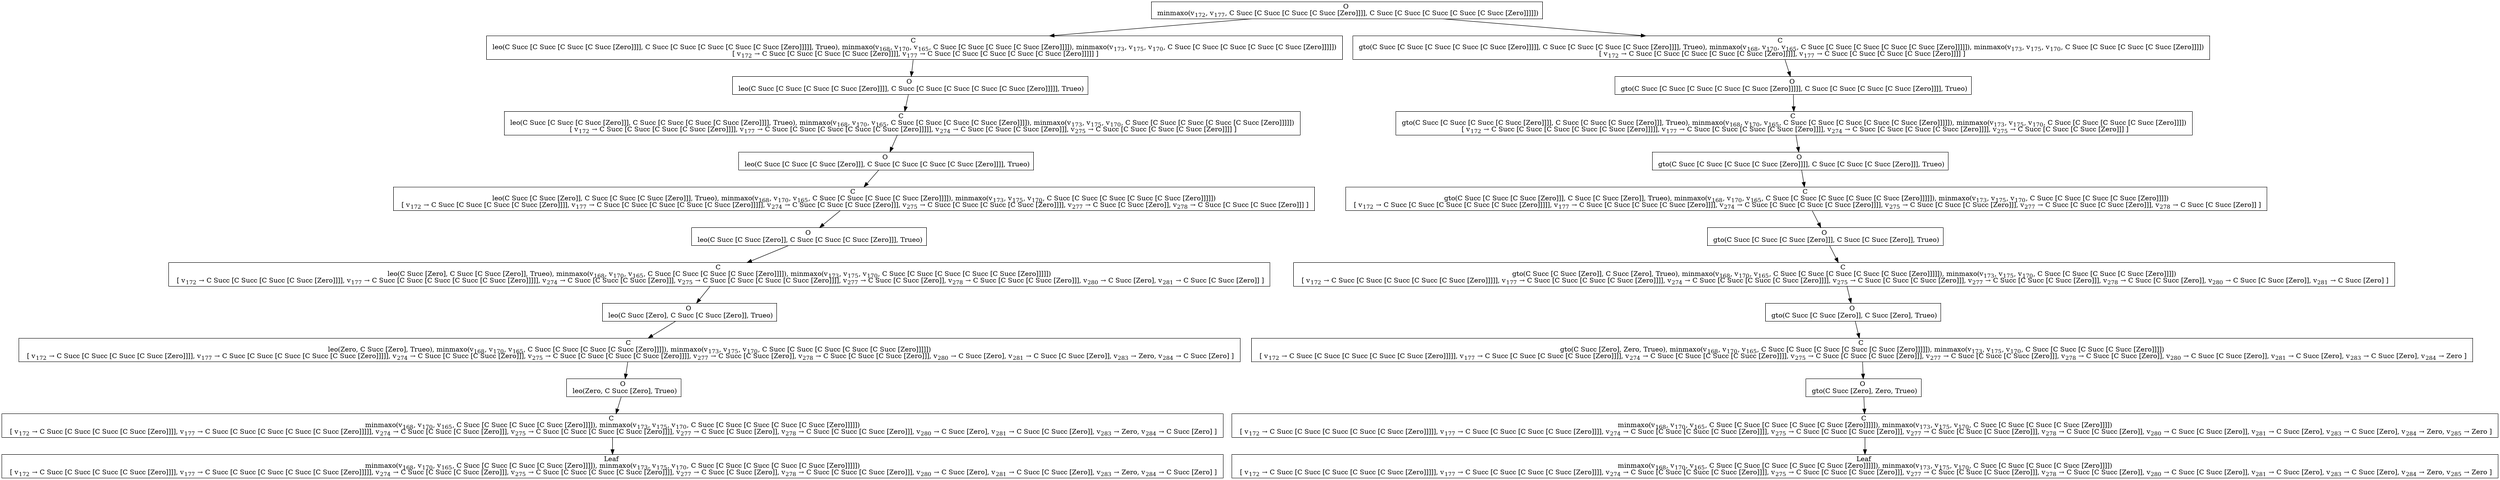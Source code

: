 digraph {
    graph [rankdir=TB
          ,bgcolor=transparent];
    node [shape=box
         ,fillcolor=white
         ,style=filled];
    0 [label=<O <BR/> minmaxo(v<SUB>172</SUB>, v<SUB>177</SUB>, C Succ [C Succ [C Succ [C Succ [Zero]]]], C Succ [C Succ [C Succ [C Succ [C Succ [Zero]]]]])>];
    1 [label=<C <BR/> leo(C Succ [C Succ [C Succ [C Succ [Zero]]]], C Succ [C Succ [C Succ [C Succ [C Succ [Zero]]]]], Trueo), minmaxo(v<SUB>168</SUB>, v<SUB>170</SUB>, v<SUB>165</SUB>, C Succ [C Succ [C Succ [C Succ [Zero]]]]), minmaxo(v<SUB>173</SUB>, v<SUB>175</SUB>, v<SUB>170</SUB>, C Succ [C Succ [C Succ [C Succ [C Succ [Zero]]]]]) <BR/>  [ v<SUB>172</SUB> &rarr; C Succ [C Succ [C Succ [C Succ [Zero]]]], v<SUB>177</SUB> &rarr; C Succ [C Succ [C Succ [C Succ [C Succ [Zero]]]]] ] >];
    2 [label=<C <BR/> gto(C Succ [C Succ [C Succ [C Succ [C Succ [Zero]]]]], C Succ [C Succ [C Succ [C Succ [Zero]]]], Trueo), minmaxo(v<SUB>168</SUB>, v<SUB>170</SUB>, v<SUB>165</SUB>, C Succ [C Succ [C Succ [C Succ [C Succ [Zero]]]]]), minmaxo(v<SUB>173</SUB>, v<SUB>175</SUB>, v<SUB>170</SUB>, C Succ [C Succ [C Succ [C Succ [Zero]]]]) <BR/>  [ v<SUB>172</SUB> &rarr; C Succ [C Succ [C Succ [C Succ [C Succ [Zero]]]]], v<SUB>177</SUB> &rarr; C Succ [C Succ [C Succ [C Succ [Zero]]]] ] >];
    3 [label=<O <BR/> leo(C Succ [C Succ [C Succ [C Succ [Zero]]]], C Succ [C Succ [C Succ [C Succ [C Succ [Zero]]]]], Trueo)>];
    4 [label=<C <BR/> leo(C Succ [C Succ [C Succ [Zero]]], C Succ [C Succ [C Succ [C Succ [Zero]]]], Trueo), minmaxo(v<SUB>168</SUB>, v<SUB>170</SUB>, v<SUB>165</SUB>, C Succ [C Succ [C Succ [C Succ [Zero]]]]), minmaxo(v<SUB>173</SUB>, v<SUB>175</SUB>, v<SUB>170</SUB>, C Succ [C Succ [C Succ [C Succ [C Succ [Zero]]]]]) <BR/>  [ v<SUB>172</SUB> &rarr; C Succ [C Succ [C Succ [C Succ [Zero]]]], v<SUB>177</SUB> &rarr; C Succ [C Succ [C Succ [C Succ [C Succ [Zero]]]]], v<SUB>274</SUB> &rarr; C Succ [C Succ [C Succ [Zero]]], v<SUB>275</SUB> &rarr; C Succ [C Succ [C Succ [C Succ [Zero]]]] ] >];
    5 [label=<O <BR/> leo(C Succ [C Succ [C Succ [Zero]]], C Succ [C Succ [C Succ [C Succ [Zero]]]], Trueo)>];
    6 [label=<C <BR/> leo(C Succ [C Succ [Zero]], C Succ [C Succ [C Succ [Zero]]], Trueo), minmaxo(v<SUB>168</SUB>, v<SUB>170</SUB>, v<SUB>165</SUB>, C Succ [C Succ [C Succ [C Succ [Zero]]]]), minmaxo(v<SUB>173</SUB>, v<SUB>175</SUB>, v<SUB>170</SUB>, C Succ [C Succ [C Succ [C Succ [C Succ [Zero]]]]]) <BR/>  [ v<SUB>172</SUB> &rarr; C Succ [C Succ [C Succ [C Succ [Zero]]]], v<SUB>177</SUB> &rarr; C Succ [C Succ [C Succ [C Succ [C Succ [Zero]]]]], v<SUB>274</SUB> &rarr; C Succ [C Succ [C Succ [Zero]]], v<SUB>275</SUB> &rarr; C Succ [C Succ [C Succ [C Succ [Zero]]]], v<SUB>277</SUB> &rarr; C Succ [C Succ [Zero]], v<SUB>278</SUB> &rarr; C Succ [C Succ [C Succ [Zero]]] ] >];
    7 [label=<O <BR/> leo(C Succ [C Succ [Zero]], C Succ [C Succ [C Succ [Zero]]], Trueo)>];
    8 [label=<C <BR/> leo(C Succ [Zero], C Succ [C Succ [Zero]], Trueo), minmaxo(v<SUB>168</SUB>, v<SUB>170</SUB>, v<SUB>165</SUB>, C Succ [C Succ [C Succ [C Succ [Zero]]]]), minmaxo(v<SUB>173</SUB>, v<SUB>175</SUB>, v<SUB>170</SUB>, C Succ [C Succ [C Succ [C Succ [C Succ [Zero]]]]]) <BR/>  [ v<SUB>172</SUB> &rarr; C Succ [C Succ [C Succ [C Succ [Zero]]]], v<SUB>177</SUB> &rarr; C Succ [C Succ [C Succ [C Succ [C Succ [Zero]]]]], v<SUB>274</SUB> &rarr; C Succ [C Succ [C Succ [Zero]]], v<SUB>275</SUB> &rarr; C Succ [C Succ [C Succ [C Succ [Zero]]]], v<SUB>277</SUB> &rarr; C Succ [C Succ [Zero]], v<SUB>278</SUB> &rarr; C Succ [C Succ [C Succ [Zero]]], v<SUB>280</SUB> &rarr; C Succ [Zero], v<SUB>281</SUB> &rarr; C Succ [C Succ [Zero]] ] >];
    9 [label=<O <BR/> leo(C Succ [Zero], C Succ [C Succ [Zero]], Trueo)>];
    10 [label=<C <BR/> leo(Zero, C Succ [Zero], Trueo), minmaxo(v<SUB>168</SUB>, v<SUB>170</SUB>, v<SUB>165</SUB>, C Succ [C Succ [C Succ [C Succ [Zero]]]]), minmaxo(v<SUB>173</SUB>, v<SUB>175</SUB>, v<SUB>170</SUB>, C Succ [C Succ [C Succ [C Succ [C Succ [Zero]]]]]) <BR/>  [ v<SUB>172</SUB> &rarr; C Succ [C Succ [C Succ [C Succ [Zero]]]], v<SUB>177</SUB> &rarr; C Succ [C Succ [C Succ [C Succ [C Succ [Zero]]]]], v<SUB>274</SUB> &rarr; C Succ [C Succ [C Succ [Zero]]], v<SUB>275</SUB> &rarr; C Succ [C Succ [C Succ [C Succ [Zero]]]], v<SUB>277</SUB> &rarr; C Succ [C Succ [Zero]], v<SUB>278</SUB> &rarr; C Succ [C Succ [C Succ [Zero]]], v<SUB>280</SUB> &rarr; C Succ [Zero], v<SUB>281</SUB> &rarr; C Succ [C Succ [Zero]], v<SUB>283</SUB> &rarr; Zero, v<SUB>284</SUB> &rarr; C Succ [Zero] ] >];
    11 [label=<O <BR/> leo(Zero, C Succ [Zero], Trueo)>];
    12 [label=<C <BR/> minmaxo(v<SUB>168</SUB>, v<SUB>170</SUB>, v<SUB>165</SUB>, C Succ [C Succ [C Succ [C Succ [Zero]]]]), minmaxo(v<SUB>173</SUB>, v<SUB>175</SUB>, v<SUB>170</SUB>, C Succ [C Succ [C Succ [C Succ [C Succ [Zero]]]]]) <BR/>  [ v<SUB>172</SUB> &rarr; C Succ [C Succ [C Succ [C Succ [Zero]]]], v<SUB>177</SUB> &rarr; C Succ [C Succ [C Succ [C Succ [C Succ [Zero]]]]], v<SUB>274</SUB> &rarr; C Succ [C Succ [C Succ [Zero]]], v<SUB>275</SUB> &rarr; C Succ [C Succ [C Succ [C Succ [Zero]]]], v<SUB>277</SUB> &rarr; C Succ [C Succ [Zero]], v<SUB>278</SUB> &rarr; C Succ [C Succ [C Succ [Zero]]], v<SUB>280</SUB> &rarr; C Succ [Zero], v<SUB>281</SUB> &rarr; C Succ [C Succ [Zero]], v<SUB>283</SUB> &rarr; Zero, v<SUB>284</SUB> &rarr; C Succ [Zero] ] >];
    13 [label=<Leaf <BR/> minmaxo(v<SUB>168</SUB>, v<SUB>170</SUB>, v<SUB>165</SUB>, C Succ [C Succ [C Succ [C Succ [Zero]]]]), minmaxo(v<SUB>173</SUB>, v<SUB>175</SUB>, v<SUB>170</SUB>, C Succ [C Succ [C Succ [C Succ [C Succ [Zero]]]]]) <BR/>  [ v<SUB>172</SUB> &rarr; C Succ [C Succ [C Succ [C Succ [Zero]]]], v<SUB>177</SUB> &rarr; C Succ [C Succ [C Succ [C Succ [C Succ [Zero]]]]], v<SUB>274</SUB> &rarr; C Succ [C Succ [C Succ [Zero]]], v<SUB>275</SUB> &rarr; C Succ [C Succ [C Succ [C Succ [Zero]]]], v<SUB>277</SUB> &rarr; C Succ [C Succ [Zero]], v<SUB>278</SUB> &rarr; C Succ [C Succ [C Succ [Zero]]], v<SUB>280</SUB> &rarr; C Succ [Zero], v<SUB>281</SUB> &rarr; C Succ [C Succ [Zero]], v<SUB>283</SUB> &rarr; Zero, v<SUB>284</SUB> &rarr; C Succ [Zero] ] >];
    14 [label=<O <BR/> gto(C Succ [C Succ [C Succ [C Succ [C Succ [Zero]]]]], C Succ [C Succ [C Succ [C Succ [Zero]]]], Trueo)>];
    15 [label=<C <BR/> gto(C Succ [C Succ [C Succ [C Succ [Zero]]]], C Succ [C Succ [C Succ [Zero]]], Trueo), minmaxo(v<SUB>168</SUB>, v<SUB>170</SUB>, v<SUB>165</SUB>, C Succ [C Succ [C Succ [C Succ [C Succ [Zero]]]]]), minmaxo(v<SUB>173</SUB>, v<SUB>175</SUB>, v<SUB>170</SUB>, C Succ [C Succ [C Succ [C Succ [Zero]]]]) <BR/>  [ v<SUB>172</SUB> &rarr; C Succ [C Succ [C Succ [C Succ [C Succ [Zero]]]]], v<SUB>177</SUB> &rarr; C Succ [C Succ [C Succ [C Succ [Zero]]]], v<SUB>274</SUB> &rarr; C Succ [C Succ [C Succ [C Succ [Zero]]]], v<SUB>275</SUB> &rarr; C Succ [C Succ [C Succ [Zero]]] ] >];
    16 [label=<O <BR/> gto(C Succ [C Succ [C Succ [C Succ [Zero]]]], C Succ [C Succ [C Succ [Zero]]], Trueo)>];
    17 [label=<C <BR/> gto(C Succ [C Succ [C Succ [Zero]]], C Succ [C Succ [Zero]], Trueo), minmaxo(v<SUB>168</SUB>, v<SUB>170</SUB>, v<SUB>165</SUB>, C Succ [C Succ [C Succ [C Succ [C Succ [Zero]]]]]), minmaxo(v<SUB>173</SUB>, v<SUB>175</SUB>, v<SUB>170</SUB>, C Succ [C Succ [C Succ [C Succ [Zero]]]]) <BR/>  [ v<SUB>172</SUB> &rarr; C Succ [C Succ [C Succ [C Succ [C Succ [Zero]]]]], v<SUB>177</SUB> &rarr; C Succ [C Succ [C Succ [C Succ [Zero]]]], v<SUB>274</SUB> &rarr; C Succ [C Succ [C Succ [C Succ [Zero]]]], v<SUB>275</SUB> &rarr; C Succ [C Succ [C Succ [Zero]]], v<SUB>277</SUB> &rarr; C Succ [C Succ [C Succ [Zero]]], v<SUB>278</SUB> &rarr; C Succ [C Succ [Zero]] ] >];
    18 [label=<O <BR/> gto(C Succ [C Succ [C Succ [Zero]]], C Succ [C Succ [Zero]], Trueo)>];
    19 [label=<C <BR/> gto(C Succ [C Succ [Zero]], C Succ [Zero], Trueo), minmaxo(v<SUB>168</SUB>, v<SUB>170</SUB>, v<SUB>165</SUB>, C Succ [C Succ [C Succ [C Succ [C Succ [Zero]]]]]), minmaxo(v<SUB>173</SUB>, v<SUB>175</SUB>, v<SUB>170</SUB>, C Succ [C Succ [C Succ [C Succ [Zero]]]]) <BR/>  [ v<SUB>172</SUB> &rarr; C Succ [C Succ [C Succ [C Succ [C Succ [Zero]]]]], v<SUB>177</SUB> &rarr; C Succ [C Succ [C Succ [C Succ [Zero]]]], v<SUB>274</SUB> &rarr; C Succ [C Succ [C Succ [C Succ [Zero]]]], v<SUB>275</SUB> &rarr; C Succ [C Succ [C Succ [Zero]]], v<SUB>277</SUB> &rarr; C Succ [C Succ [C Succ [Zero]]], v<SUB>278</SUB> &rarr; C Succ [C Succ [Zero]], v<SUB>280</SUB> &rarr; C Succ [C Succ [Zero]], v<SUB>281</SUB> &rarr; C Succ [Zero] ] >];
    20 [label=<O <BR/> gto(C Succ [C Succ [Zero]], C Succ [Zero], Trueo)>];
    21 [label=<C <BR/> gto(C Succ [Zero], Zero, Trueo), minmaxo(v<SUB>168</SUB>, v<SUB>170</SUB>, v<SUB>165</SUB>, C Succ [C Succ [C Succ [C Succ [C Succ [Zero]]]]]), minmaxo(v<SUB>173</SUB>, v<SUB>175</SUB>, v<SUB>170</SUB>, C Succ [C Succ [C Succ [C Succ [Zero]]]]) <BR/>  [ v<SUB>172</SUB> &rarr; C Succ [C Succ [C Succ [C Succ [C Succ [Zero]]]]], v<SUB>177</SUB> &rarr; C Succ [C Succ [C Succ [C Succ [Zero]]]], v<SUB>274</SUB> &rarr; C Succ [C Succ [C Succ [C Succ [Zero]]]], v<SUB>275</SUB> &rarr; C Succ [C Succ [C Succ [Zero]]], v<SUB>277</SUB> &rarr; C Succ [C Succ [C Succ [Zero]]], v<SUB>278</SUB> &rarr; C Succ [C Succ [Zero]], v<SUB>280</SUB> &rarr; C Succ [C Succ [Zero]], v<SUB>281</SUB> &rarr; C Succ [Zero], v<SUB>283</SUB> &rarr; C Succ [Zero], v<SUB>284</SUB> &rarr; Zero ] >];
    22 [label=<O <BR/> gto(C Succ [Zero], Zero, Trueo)>];
    23 [label=<C <BR/> minmaxo(v<SUB>168</SUB>, v<SUB>170</SUB>, v<SUB>165</SUB>, C Succ [C Succ [C Succ [C Succ [C Succ [Zero]]]]]), minmaxo(v<SUB>173</SUB>, v<SUB>175</SUB>, v<SUB>170</SUB>, C Succ [C Succ [C Succ [C Succ [Zero]]]]) <BR/>  [ v<SUB>172</SUB> &rarr; C Succ [C Succ [C Succ [C Succ [C Succ [Zero]]]]], v<SUB>177</SUB> &rarr; C Succ [C Succ [C Succ [C Succ [Zero]]]], v<SUB>274</SUB> &rarr; C Succ [C Succ [C Succ [C Succ [Zero]]]], v<SUB>275</SUB> &rarr; C Succ [C Succ [C Succ [Zero]]], v<SUB>277</SUB> &rarr; C Succ [C Succ [C Succ [Zero]]], v<SUB>278</SUB> &rarr; C Succ [C Succ [Zero]], v<SUB>280</SUB> &rarr; C Succ [C Succ [Zero]], v<SUB>281</SUB> &rarr; C Succ [Zero], v<SUB>283</SUB> &rarr; C Succ [Zero], v<SUB>284</SUB> &rarr; Zero, v<SUB>285</SUB> &rarr; Zero ] >];
    24 [label=<Leaf <BR/> minmaxo(v<SUB>168</SUB>, v<SUB>170</SUB>, v<SUB>165</SUB>, C Succ [C Succ [C Succ [C Succ [C Succ [Zero]]]]]), minmaxo(v<SUB>173</SUB>, v<SUB>175</SUB>, v<SUB>170</SUB>, C Succ [C Succ [C Succ [C Succ [Zero]]]]) <BR/>  [ v<SUB>172</SUB> &rarr; C Succ [C Succ [C Succ [C Succ [C Succ [Zero]]]]], v<SUB>177</SUB> &rarr; C Succ [C Succ [C Succ [C Succ [Zero]]]], v<SUB>274</SUB> &rarr; C Succ [C Succ [C Succ [C Succ [Zero]]]], v<SUB>275</SUB> &rarr; C Succ [C Succ [C Succ [Zero]]], v<SUB>277</SUB> &rarr; C Succ [C Succ [C Succ [Zero]]], v<SUB>278</SUB> &rarr; C Succ [C Succ [Zero]], v<SUB>280</SUB> &rarr; C Succ [C Succ [Zero]], v<SUB>281</SUB> &rarr; C Succ [Zero], v<SUB>283</SUB> &rarr; C Succ [Zero], v<SUB>284</SUB> &rarr; Zero, v<SUB>285</SUB> &rarr; Zero ] >];
    0 -> 1 [label=""];
    0 -> 2 [label=""];
    1 -> 3 [label=""];
    2 -> 14 [label=""];
    3 -> 4 [label=""];
    4 -> 5 [label=""];
    5 -> 6 [label=""];
    6 -> 7 [label=""];
    7 -> 8 [label=""];
    8 -> 9 [label=""];
    9 -> 10 [label=""];
    10 -> 11 [label=""];
    11 -> 12 [label=""];
    12 -> 13 [label=""];
    14 -> 15 [label=""];
    15 -> 16 [label=""];
    16 -> 17 [label=""];
    17 -> 18 [label=""];
    18 -> 19 [label=""];
    19 -> 20 [label=""];
    20 -> 21 [label=""];
    21 -> 22 [label=""];
    22 -> 23 [label=""];
    23 -> 24 [label=""];
}